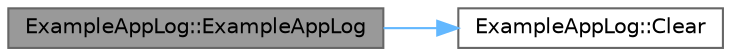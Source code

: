 digraph "ExampleAppLog::ExampleAppLog"
{
 // LATEX_PDF_SIZE
  bgcolor="transparent";
  edge [fontname=Helvetica,fontsize=10,labelfontname=Helvetica,labelfontsize=10];
  node [fontname=Helvetica,fontsize=10,shape=box,height=0.2,width=0.4];
  rankdir="LR";
  Node1 [id="Node000001",label="ExampleAppLog::ExampleAppLog",height=0.2,width=0.4,color="gray40", fillcolor="grey60", style="filled", fontcolor="black",tooltip=" "];
  Node1 -> Node2 [id="edge2_Node000001_Node000002",color="steelblue1",style="solid",tooltip=" "];
  Node2 [id="Node000002",label="ExampleAppLog::Clear",height=0.2,width=0.4,color="grey40", fillcolor="white", style="filled",URL="$struct_example_app_log.html#ab9c298defddbb106fdfe4ab16c5eebac",tooltip=" "];
}
